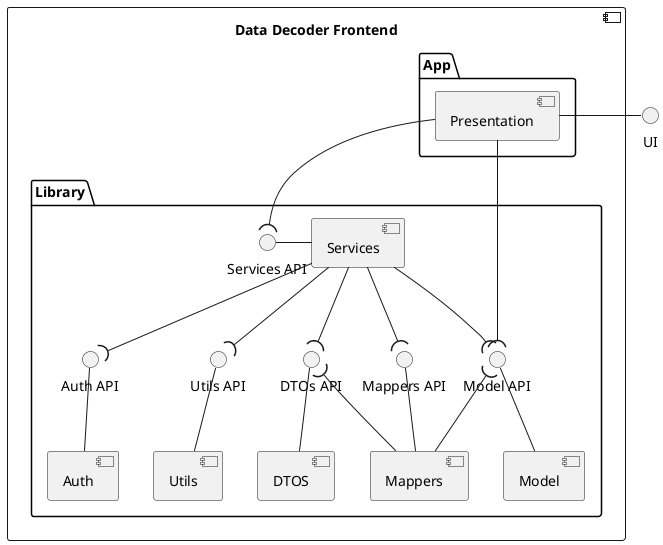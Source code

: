 @startuml data-decoder-frontend

skinparam sequenceMessageAlign center
skinparam Shadowing false
skinparam componentStyle uml2
skinparam packageStyle rectangle

interface "UI" as COMP_API

component "Data Decoder Frontend" {

    folder "App" {
        component "Presentation" as COMP
    }

    folder "Library" {
        component "DTOS" as DTO
        component "Mappers" as MAP
        component "Model" as MOD
        component "Services" as SERV
        component "Auth" as AUTH
        component "Utils" as UTIL

        interface "DTOs API" as DTO_API
        interface "Mappers API" as MAP_API
        interface "Model API" as MOD_API
        interface "Services API" as SERV_API
        interface "Auth API" as AUTH_API
        interface "Utils API" as UTIL_API
    }

    COMP --( SERV_API

    COMP - COMP_API
    DTO_API -- DTO
    MAP_API -- MAP
    MOD_API -- MOD
    SERV_API - SERV
    AUTH_API -- AUTH
    UTIL_API -- UTIL

    SERV --( DTO_API
    SERV --( AUTH_API
    SERV --( UTIL_API
    COMP --( MOD_API
    SERV --( MOD_API
    SERV --( MAP_API

    DTO_API )- MAP
    MOD_API )- MAP
}

@enduml
